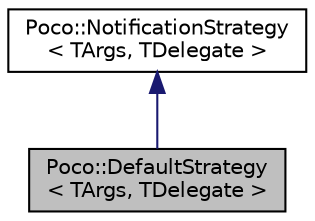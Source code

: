 digraph "Poco::DefaultStrategy&lt; TArgs, TDelegate &gt;"
{
 // LATEX_PDF_SIZE
  edge [fontname="Helvetica",fontsize="10",labelfontname="Helvetica",labelfontsize="10"];
  node [fontname="Helvetica",fontsize="10",shape=record];
  Node1 [label="Poco::DefaultStrategy\l\< TArgs, TDelegate \>",height=0.2,width=0.4,color="black", fillcolor="grey75", style="filled", fontcolor="black",tooltip=" "];
  Node2 -> Node1 [dir="back",color="midnightblue",fontsize="10",style="solid",fontname="Helvetica"];
  Node2 [label="Poco::NotificationStrategy\l\< TArgs, TDelegate \>",height=0.2,width=0.4,color="black", fillcolor="white", style="filled",URL="$classPoco_1_1NotificationStrategy.html",tooltip=" "];
}

